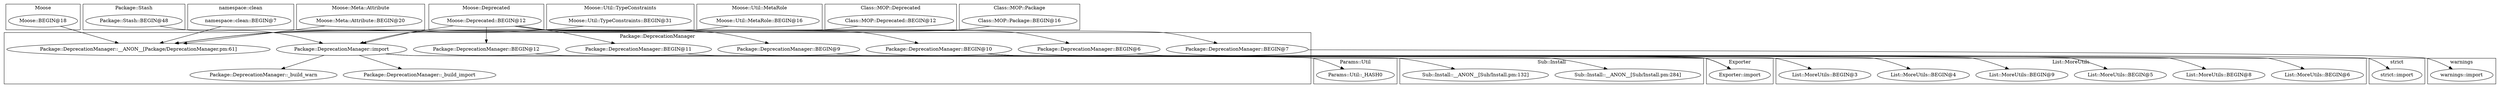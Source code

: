 digraph {
graph [overlap=false]
subgraph cluster_Moose {
	label="Moose";
	"Moose::BEGIN@18";
}
subgraph cluster_Package_Stash {
	label="Package::Stash";
	"Package::Stash::BEGIN@48";
}
subgraph cluster_namespace_clean {
	label="namespace::clean";
	"namespace::clean::BEGIN@7";
}
subgraph cluster_Exporter {
	label="Exporter";
	"Exporter::import";
}
subgraph cluster_Package_DeprecationManager {
	label="Package::DeprecationManager";
	"Package::DeprecationManager::_build_warn";
	"Package::DeprecationManager::import";
	"Package::DeprecationManager::BEGIN@12";
	"Package::DeprecationManager::BEGIN@9";
	"Package::DeprecationManager::BEGIN@11";
	"Package::DeprecationManager::_build_import";
	"Package::DeprecationManager::BEGIN@10";
	"Package::DeprecationManager::BEGIN@6";
	"Package::DeprecationManager::BEGIN@7";
	"Package::DeprecationManager::__ANON__[Package/DeprecationManager.pm:61]";
}
subgraph cluster_Moose_Meta_Attribute {
	label="Moose::Meta::Attribute";
	"Moose::Meta::Attribute::BEGIN@20";
}
subgraph cluster_Moose_Deprecated {
	label="Moose::Deprecated";
	"Moose::Deprecated::BEGIN@12";
}
subgraph cluster_List_MoreUtils {
	label="List::MoreUtils";
	"List::MoreUtils::BEGIN@4";
	"List::MoreUtils::BEGIN@3";
	"List::MoreUtils::BEGIN@6";
	"List::MoreUtils::BEGIN@8";
	"List::MoreUtils::BEGIN@5";
	"List::MoreUtils::BEGIN@9";
}
subgraph cluster_warnings {
	label="warnings";
	"warnings::import";
}
subgraph cluster_Moose_Util_TypeConstraints {
	label="Moose::Util::TypeConstraints";
	"Moose::Util::TypeConstraints::BEGIN@31";
}
subgraph cluster_Params_Util {
	label="Params::Util";
	"Params::Util::_HASH0";
}
subgraph cluster_Sub_Install {
	label="Sub::Install";
	"Sub::Install::__ANON__[Sub/Install.pm:284]";
	"Sub::Install::__ANON__[Sub/Install.pm:132]";
}
subgraph cluster_Moose_Util_MetaRole {
	label="Moose::Util::MetaRole";
	"Moose::Util::MetaRole::BEGIN@16";
}
subgraph cluster_Class_MOP_Deprecated {
	label="Class::MOP::Deprecated";
	"Class::MOP::Deprecated::BEGIN@12";
}
subgraph cluster_strict {
	label="strict";
	"strict::import";
}
subgraph cluster_Class_MOP_Package {
	label="Class::MOP::Package";
	"Class::MOP::Package::BEGIN@16";
}
"Package::DeprecationManager::BEGIN@9" -> "Exporter::import";
"Package::DeprecationManager::BEGIN@11" -> "Exporter::import";
"Package::DeprecationManager::BEGIN@10" -> "Exporter::import";
"Moose::Deprecated::BEGIN@12" -> "Package::DeprecationManager::BEGIN@9";
"Package::DeprecationManager::BEGIN@12" -> "Sub::Install::__ANON__[Sub/Install.pm:284]";
"Package::DeprecationManager::BEGIN@10" -> "List::MoreUtils::BEGIN@5";
"Moose::Deprecated::BEGIN@12" -> "Package::DeprecationManager::BEGIN@6";
"Moose::Deprecated::BEGIN@12" -> "Package::DeprecationManager::BEGIN@7";
"Package::DeprecationManager::import" -> "Params::Util::_HASH0";
"Package::DeprecationManager::BEGIN@7" -> "warnings::import";
"Package::DeprecationManager::BEGIN@10" -> "List::MoreUtils::BEGIN@6";
"Moose::Deprecated::BEGIN@12" -> "Package::DeprecationManager::BEGIN@12";
"Package::DeprecationManager::BEGIN@10" -> "List::MoreUtils::BEGIN@9";
"Package::DeprecationManager::import" -> "Package::DeprecationManager::_build_import";
"Package::DeprecationManager::BEGIN@6" -> "strict::import";
"Package::DeprecationManager::import" -> "Sub::Install::__ANON__[Sub/Install.pm:132]";
"Package::DeprecationManager::BEGIN@10" -> "List::MoreUtils::BEGIN@4";
"Moose::Deprecated::BEGIN@12" -> "Package::DeprecationManager::BEGIN@11";
"Moose::Deprecated::BEGIN@12" -> "Package::DeprecationManager::import";
"Package::Stash::BEGIN@48" -> "Package::DeprecationManager::import";
"Class::MOP::Deprecated::BEGIN@12" -> "Package::DeprecationManager::import";
"Package::DeprecationManager::import" -> "Package::DeprecationManager::_build_warn";
"Package::DeprecationManager::BEGIN@10" -> "List::MoreUtils::BEGIN@8";
"Moose::Deprecated::BEGIN@12" -> "Package::DeprecationManager::BEGIN@10";
"Class::MOP::Package::BEGIN@16" -> "Package::DeprecationManager::__ANON__[Package/DeprecationManager.pm:61]";
"Moose::Util::MetaRole::BEGIN@16" -> "Package::DeprecationManager::__ANON__[Package/DeprecationManager.pm:61]";
"Moose::BEGIN@18" -> "Package::DeprecationManager::__ANON__[Package/DeprecationManager.pm:61]";
"Moose::Meta::Attribute::BEGIN@20" -> "Package::DeprecationManager::__ANON__[Package/DeprecationManager.pm:61]";
"Moose::Util::TypeConstraints::BEGIN@31" -> "Package::DeprecationManager::__ANON__[Package/DeprecationManager.pm:61]";
"namespace::clean::BEGIN@7" -> "Package::DeprecationManager::__ANON__[Package/DeprecationManager.pm:61]";
"Package::DeprecationManager::BEGIN@10" -> "List::MoreUtils::BEGIN@3";
}
